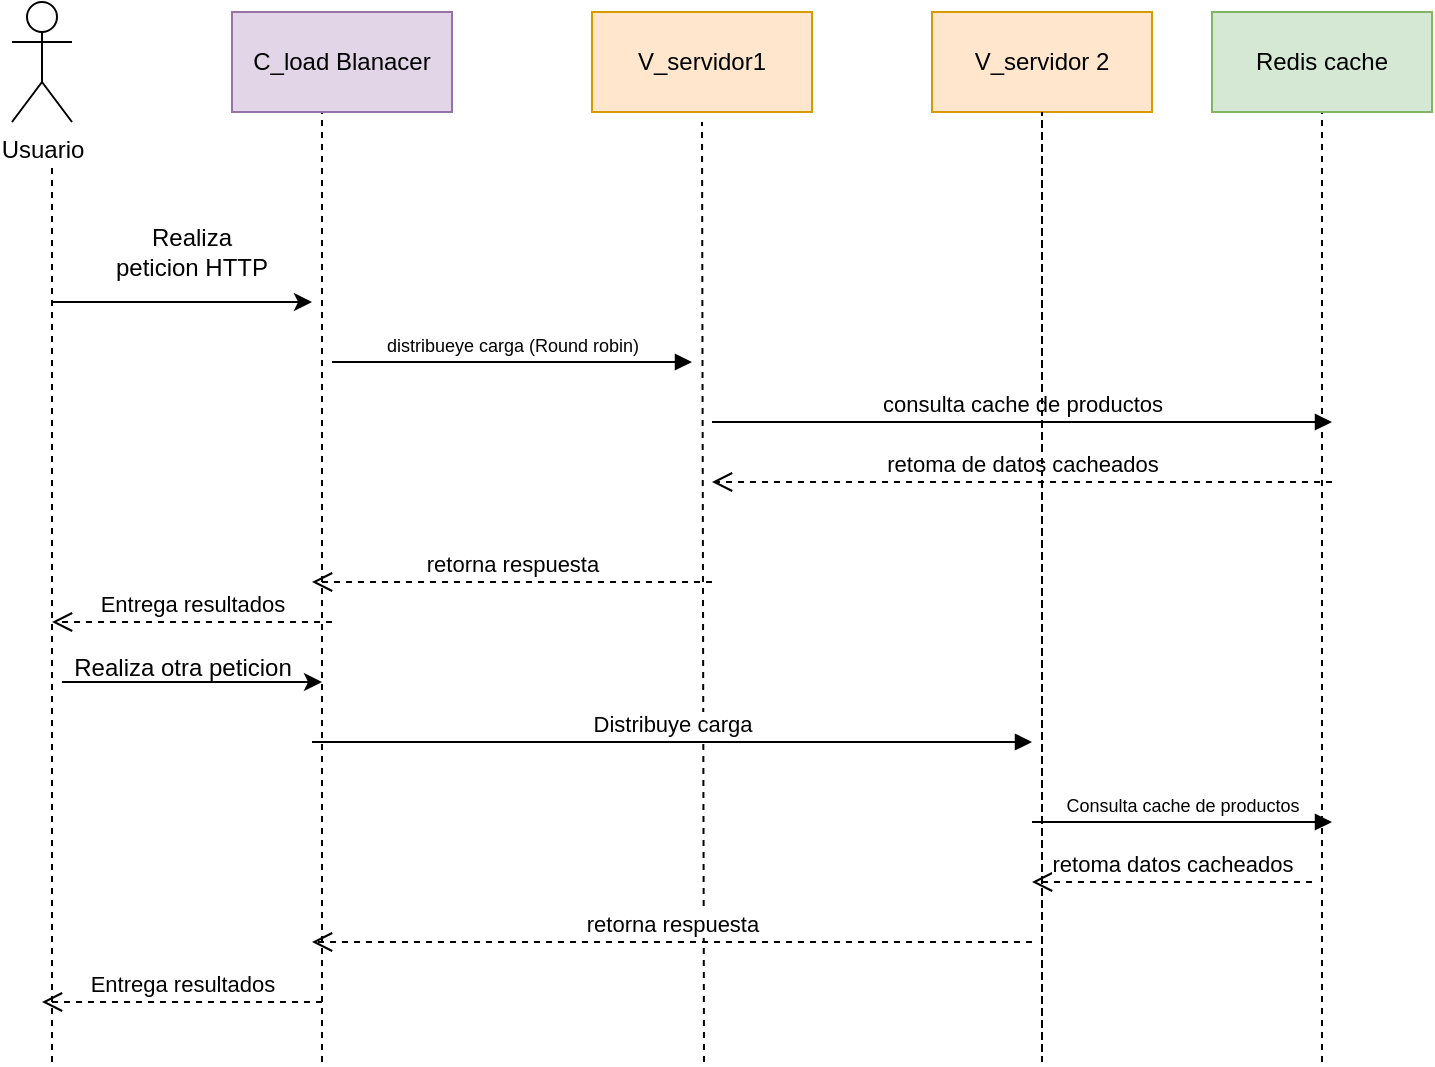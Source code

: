 <mxfile version="28.2.5">
  <diagram name="Página-1" id="2rj19UhDSFJnFfgUXsGi">
    <mxGraphModel grid="1" page="1" gridSize="10" guides="1" tooltips="1" connect="1" arrows="1" fold="1" pageScale="1" pageWidth="827" pageHeight="1169" math="0" shadow="0">
      <root>
        <mxCell id="0" />
        <mxCell id="1" parent="0" />
        <mxCell id="AyxYlHVRZTqRhhLJ_Fwl-1" value="Usuario" style="shape=umlActor;verticalLabelPosition=bottom;verticalAlign=top;html=1;labelPosition=center;align=center;" vertex="1" parent="1">
          <mxGeometry x="480" y="230" width="30" height="60" as="geometry" />
        </mxCell>
        <mxCell id="AyxYlHVRZTqRhhLJ_Fwl-4" value="" style="endArrow=none;dashed=1;html=1;rounded=0;" edge="1" parent="1">
          <mxGeometry width="50" height="50" relative="1" as="geometry">
            <mxPoint x="500" y="760" as="sourcePoint" />
            <mxPoint x="500" y="310" as="targetPoint" />
          </mxGeometry>
        </mxCell>
        <mxCell id="AyxYlHVRZTqRhhLJ_Fwl-5" value="" style="endArrow=none;dashed=1;html=1;rounded=0;entryX=0.5;entryY=1;entryDx=0;entryDy=0;" edge="1" parent="1">
          <mxGeometry width="50" height="50" relative="1" as="geometry">
            <mxPoint x="635" y="760" as="sourcePoint" />
            <mxPoint x="635" y="285" as="targetPoint" />
          </mxGeometry>
        </mxCell>
        <mxCell id="AyxYlHVRZTqRhhLJ_Fwl-6" value="" style="endArrow=classic;html=1;rounded=0;" edge="1" parent="1">
          <mxGeometry width="50" height="50" relative="1" as="geometry">
            <mxPoint x="500" y="380" as="sourcePoint" />
            <mxPoint x="630" y="380" as="targetPoint" />
          </mxGeometry>
        </mxCell>
        <mxCell id="AyxYlHVRZTqRhhLJ_Fwl-7" value="Realiza peticion HTTP" style="text;html=1;align=center;verticalAlign=middle;whiteSpace=wrap;rounded=0;" vertex="1" parent="1">
          <mxGeometry x="530" y="340" width="80" height="30" as="geometry" />
        </mxCell>
        <mxCell id="AyxYlHVRZTqRhhLJ_Fwl-8" value="" style="endArrow=none;dashed=1;html=1;rounded=0;entryX=0.5;entryY=1;entryDx=0;entryDy=0;" edge="1" parent="1">
          <mxGeometry width="50" height="50" relative="1" as="geometry">
            <mxPoint x="826" y="760" as="sourcePoint" />
            <mxPoint x="825" y="290" as="targetPoint" />
          </mxGeometry>
        </mxCell>
        <mxCell id="AyxYlHVRZTqRhhLJ_Fwl-9" value="" style="endArrow=none;dashed=1;html=1;rounded=0;entryX=0.5;entryY=1;entryDx=0;entryDy=0;" edge="1" parent="1">
          <mxGeometry width="50" height="50" relative="1" as="geometry">
            <mxPoint x="995" y="760" as="sourcePoint" />
            <mxPoint x="995" y="285" as="targetPoint" />
          </mxGeometry>
        </mxCell>
        <mxCell id="AyxYlHVRZTqRhhLJ_Fwl-10" value="&lt;font style=&quot;font-size: 9px;&quot;&gt;distribueye carga (Round robin)&lt;/font&gt;" style="html=1;verticalAlign=bottom;endArrow=block;curved=0;rounded=0;" edge="1" parent="1">
          <mxGeometry width="80" relative="1" as="geometry">
            <mxPoint x="640" y="410" as="sourcePoint" />
            <mxPoint x="820" y="410" as="targetPoint" />
            <mxPoint as="offset" />
          </mxGeometry>
        </mxCell>
        <mxCell id="AyxYlHVRZTqRhhLJ_Fwl-11" value="consulta cache de productos" style="html=1;verticalAlign=bottom;endArrow=block;curved=0;rounded=0;" edge="1" parent="1">
          <mxGeometry width="80" relative="1" as="geometry">
            <mxPoint x="830" y="440" as="sourcePoint" />
            <mxPoint x="1140" y="440" as="targetPoint" />
            <mxPoint as="offset" />
          </mxGeometry>
        </mxCell>
        <mxCell id="AyxYlHVRZTqRhhLJ_Fwl-13" value="" style="endArrow=none;dashed=1;html=1;rounded=0;entryX=0.5;entryY=1;entryDx=0;entryDy=0;" edge="1" parent="1">
          <mxGeometry width="50" height="50" relative="1" as="geometry">
            <mxPoint x="1135" y="760" as="sourcePoint" />
            <mxPoint x="1135" y="285" as="targetPoint" />
          </mxGeometry>
        </mxCell>
        <mxCell id="AyxYlHVRZTqRhhLJ_Fwl-14" value="Redis cache" style="html=1;whiteSpace=wrap;fillColor=#d5e8d4;strokeColor=#82b366;" vertex="1" parent="1">
          <mxGeometry x="1080" y="235" width="110" height="50" as="geometry" />
        </mxCell>
        <mxCell id="AyxYlHVRZTqRhhLJ_Fwl-17" value="retoma de datos cacheados" style="html=1;verticalAlign=bottom;endArrow=open;dashed=1;endSize=8;curved=0;rounded=0;" edge="1" parent="1">
          <mxGeometry relative="1" as="geometry">
            <mxPoint x="1140" y="470" as="sourcePoint" />
            <mxPoint x="830" y="470" as="targetPoint" />
          </mxGeometry>
        </mxCell>
        <mxCell id="AyxYlHVRZTqRhhLJ_Fwl-19" value="retorna respuesta" style="html=1;verticalAlign=bottom;endArrow=open;dashed=1;endSize=8;curved=0;rounded=0;" edge="1" parent="1">
          <mxGeometry relative="1" as="geometry">
            <mxPoint x="830" y="520" as="sourcePoint" />
            <mxPoint x="630" y="520" as="targetPoint" />
          </mxGeometry>
        </mxCell>
        <mxCell id="AyxYlHVRZTqRhhLJ_Fwl-20" value="Distribuye carga" style="html=1;verticalAlign=bottom;endArrow=block;curved=0;rounded=0;" edge="1" parent="1">
          <mxGeometry width="80" relative="1" as="geometry">
            <mxPoint x="630" y="600" as="sourcePoint" />
            <mxPoint x="990" y="600" as="targetPoint" />
            <mxPoint as="offset" />
          </mxGeometry>
        </mxCell>
        <mxCell id="AyxYlHVRZTqRhhLJ_Fwl-21" value="retoma datos cacheados" style="html=1;verticalAlign=bottom;endArrow=open;dashed=1;endSize=8;curved=0;rounded=0;" edge="1" parent="1">
          <mxGeometry x="0.007" relative="1" as="geometry">
            <mxPoint x="1130" y="670" as="sourcePoint" />
            <mxPoint x="990" y="670" as="targetPoint" />
            <mxPoint as="offset" />
          </mxGeometry>
        </mxCell>
        <mxCell id="AyxYlHVRZTqRhhLJ_Fwl-24" value="C_load Blanacer" style="html=1;whiteSpace=wrap;fillColor=#e1d5e7;strokeColor=#9673a6;" vertex="1" parent="1">
          <mxGeometry x="590" y="235" width="110" height="50" as="geometry" />
        </mxCell>
        <mxCell id="AyxYlHVRZTqRhhLJ_Fwl-27" value="V_servidor1" style="html=1;whiteSpace=wrap;fillColor=#ffe6cc;strokeColor=#d79b00;" vertex="1" parent="1">
          <mxGeometry x="770" y="235" width="110" height="50" as="geometry" />
        </mxCell>
        <mxCell id="AyxYlHVRZTqRhhLJ_Fwl-29" value="V_servidor 2" style="html=1;whiteSpace=wrap;fillColor=#ffe6cc;strokeColor=#d79b00;" vertex="1" parent="1">
          <mxGeometry x="940" y="235" width="110" height="50" as="geometry" />
        </mxCell>
        <mxCell id="AyxYlHVRZTqRhhLJ_Fwl-30" value="" style="endArrow=none;dashed=1;html=1;rounded=0;entryX=0.5;entryY=1;entryDx=0;entryDy=0;" edge="1" parent="1" target="AyxYlHVRZTqRhhLJ_Fwl-29">
          <mxGeometry width="50" height="50" relative="1" as="geometry">
            <mxPoint x="995" y="755" as="sourcePoint" />
            <mxPoint x="1040" y="365" as="targetPoint" />
          </mxGeometry>
        </mxCell>
        <mxCell id="AyxYlHVRZTqRhhLJ_Fwl-31" value="Entrega resultados" style="html=1;verticalAlign=bottom;endArrow=open;dashed=1;endSize=8;curved=0;rounded=0;" edge="1" parent="1">
          <mxGeometry relative="1" as="geometry">
            <mxPoint x="640" y="540" as="sourcePoint" />
            <mxPoint x="500" y="540" as="targetPoint" />
          </mxGeometry>
        </mxCell>
        <mxCell id="AyxYlHVRZTqRhhLJ_Fwl-32" value="" style="endArrow=classic;html=1;rounded=0;" edge="1" parent="1">
          <mxGeometry width="50" height="50" relative="1" as="geometry">
            <mxPoint x="505" y="570" as="sourcePoint" />
            <mxPoint x="635" y="570" as="targetPoint" />
          </mxGeometry>
        </mxCell>
        <mxCell id="AyxYlHVRZTqRhhLJ_Fwl-33" value="Realiza otra peticion" style="text;html=1;align=center;verticalAlign=middle;resizable=0;points=[];autosize=1;strokeColor=none;fillColor=none;" vertex="1" parent="1">
          <mxGeometry x="500" y="548" width="130" height="30" as="geometry" />
        </mxCell>
        <mxCell id="AyxYlHVRZTqRhhLJ_Fwl-34" value="&lt;font style=&quot;font-size: 9px;&quot;&gt;Consulta cache de productos&lt;/font&gt;" style="html=1;verticalAlign=bottom;endArrow=block;curved=0;rounded=0;" edge="1" parent="1">
          <mxGeometry width="80" relative="1" as="geometry">
            <mxPoint x="990" y="640" as="sourcePoint" />
            <mxPoint x="1140" y="640" as="targetPoint" />
            <mxPoint as="offset" />
          </mxGeometry>
        </mxCell>
        <mxCell id="AyxYlHVRZTqRhhLJ_Fwl-36" value="retorna respuesta" style="html=1;verticalAlign=bottom;endArrow=open;dashed=1;endSize=8;curved=0;rounded=0;" edge="1" parent="1">
          <mxGeometry relative="1" as="geometry">
            <mxPoint x="990" y="700" as="sourcePoint" />
            <mxPoint x="630" y="700" as="targetPoint" />
          </mxGeometry>
        </mxCell>
        <mxCell id="AyxYlHVRZTqRhhLJ_Fwl-37" value="Entrega resultados" style="html=1;verticalAlign=bottom;endArrow=open;dashed=1;endSize=8;curved=0;rounded=0;" edge="1" parent="1">
          <mxGeometry relative="1" as="geometry">
            <mxPoint x="635" y="730" as="sourcePoint" />
            <mxPoint x="495" y="730" as="targetPoint" />
          </mxGeometry>
        </mxCell>
      </root>
    </mxGraphModel>
  </diagram>
</mxfile>
